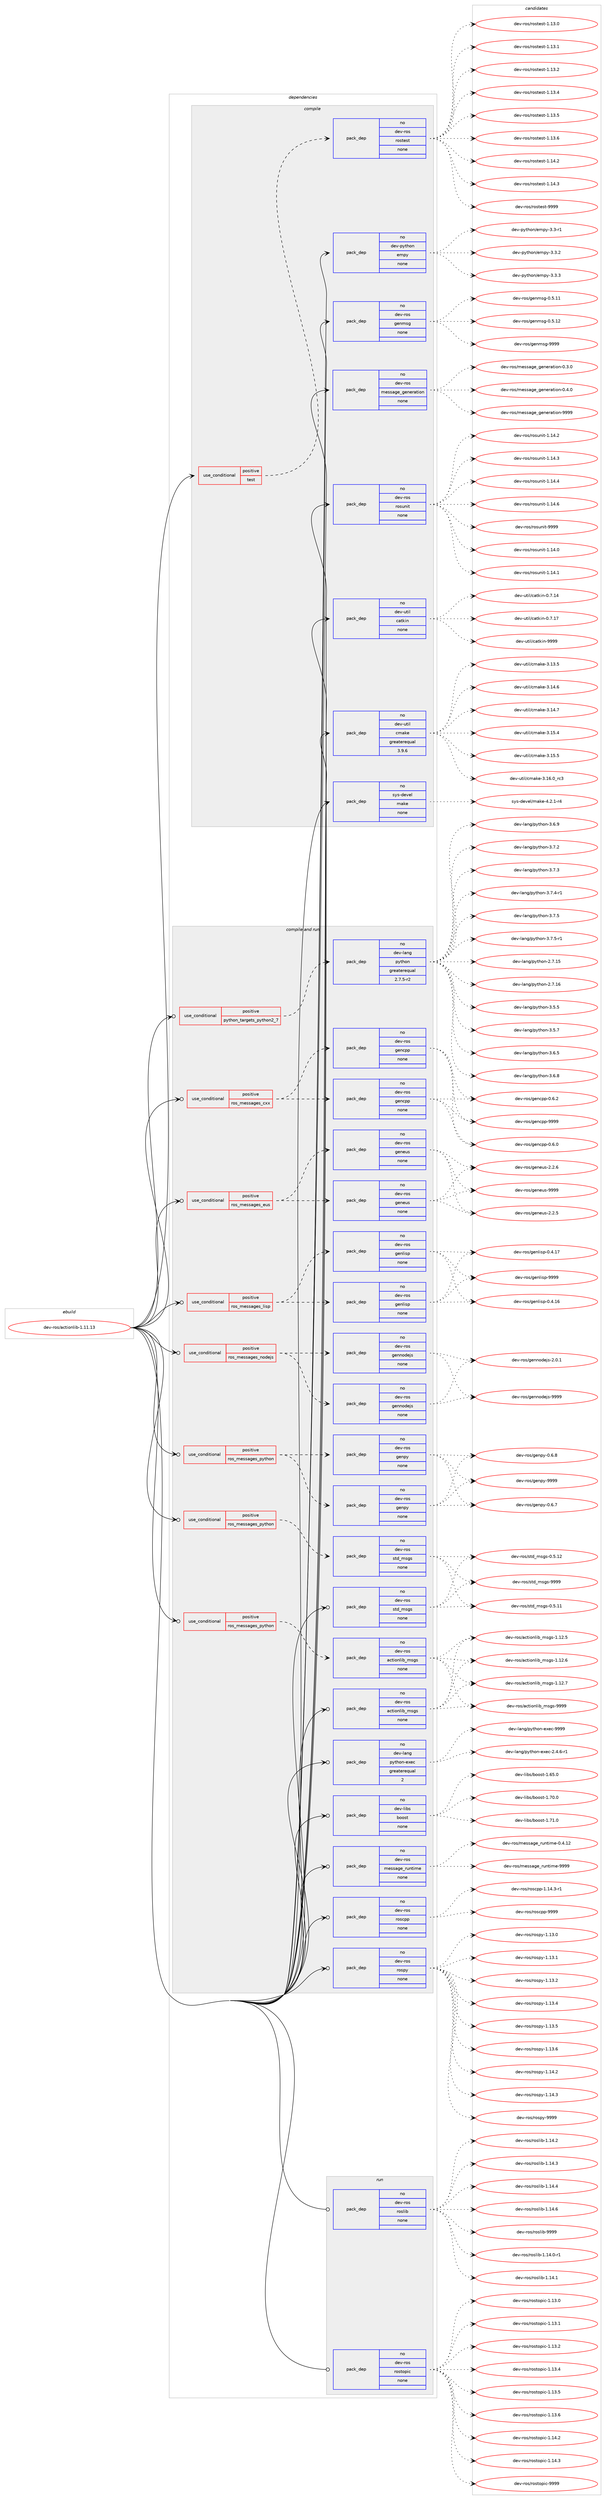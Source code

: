 digraph prolog {

# *************
# Graph options
# *************

newrank=true;
concentrate=true;
compound=true;
graph [rankdir=LR,fontname=Helvetica,fontsize=10,ranksep=1.5];#, ranksep=2.5, nodesep=0.2];
edge  [arrowhead=vee];
node  [fontname=Helvetica,fontsize=10];

# **********
# The ebuild
# **********

subgraph cluster_leftcol {
color=gray;
rank=same;
label=<<i>ebuild</i>>;
id [label="dev-ros/actionlib-1.11.13", color=red, width=4, href="../dev-ros/actionlib-1.11.13.svg"];
}

# ****************
# The dependencies
# ****************

subgraph cluster_midcol {
color=gray;
label=<<i>dependencies</i>>;
subgraph cluster_compile {
fillcolor="#eeeeee";
style=filled;
label=<<i>compile</i>>;
subgraph cond152562 {
dependency647718 [label=<<TABLE BORDER="0" CELLBORDER="1" CELLSPACING="0" CELLPADDING="4"><TR><TD ROWSPAN="3" CELLPADDING="10">use_conditional</TD></TR><TR><TD>positive</TD></TR><TR><TD>test</TD></TR></TABLE>>, shape=none, color=red];
subgraph pack483260 {
dependency647719 [label=<<TABLE BORDER="0" CELLBORDER="1" CELLSPACING="0" CELLPADDING="4" WIDTH="220"><TR><TD ROWSPAN="6" CELLPADDING="30">pack_dep</TD></TR><TR><TD WIDTH="110">no</TD></TR><TR><TD>dev-ros</TD></TR><TR><TD>rostest</TD></TR><TR><TD>none</TD></TR><TR><TD></TD></TR></TABLE>>, shape=none, color=blue];
}
dependency647718:e -> dependency647719:w [weight=20,style="dashed",arrowhead="vee"];
}
id:e -> dependency647718:w [weight=20,style="solid",arrowhead="vee"];
subgraph pack483261 {
dependency647720 [label=<<TABLE BORDER="0" CELLBORDER="1" CELLSPACING="0" CELLPADDING="4" WIDTH="220"><TR><TD ROWSPAN="6" CELLPADDING="30">pack_dep</TD></TR><TR><TD WIDTH="110">no</TD></TR><TR><TD>dev-python</TD></TR><TR><TD>empy</TD></TR><TR><TD>none</TD></TR><TR><TD></TD></TR></TABLE>>, shape=none, color=blue];
}
id:e -> dependency647720:w [weight=20,style="solid",arrowhead="vee"];
subgraph pack483262 {
dependency647721 [label=<<TABLE BORDER="0" CELLBORDER="1" CELLSPACING="0" CELLPADDING="4" WIDTH="220"><TR><TD ROWSPAN="6" CELLPADDING="30">pack_dep</TD></TR><TR><TD WIDTH="110">no</TD></TR><TR><TD>dev-ros</TD></TR><TR><TD>genmsg</TD></TR><TR><TD>none</TD></TR><TR><TD></TD></TR></TABLE>>, shape=none, color=blue];
}
id:e -> dependency647721:w [weight=20,style="solid",arrowhead="vee"];
subgraph pack483263 {
dependency647722 [label=<<TABLE BORDER="0" CELLBORDER="1" CELLSPACING="0" CELLPADDING="4" WIDTH="220"><TR><TD ROWSPAN="6" CELLPADDING="30">pack_dep</TD></TR><TR><TD WIDTH="110">no</TD></TR><TR><TD>dev-ros</TD></TR><TR><TD>message_generation</TD></TR><TR><TD>none</TD></TR><TR><TD></TD></TR></TABLE>>, shape=none, color=blue];
}
id:e -> dependency647722:w [weight=20,style="solid",arrowhead="vee"];
subgraph pack483264 {
dependency647723 [label=<<TABLE BORDER="0" CELLBORDER="1" CELLSPACING="0" CELLPADDING="4" WIDTH="220"><TR><TD ROWSPAN="6" CELLPADDING="30">pack_dep</TD></TR><TR><TD WIDTH="110">no</TD></TR><TR><TD>dev-ros</TD></TR><TR><TD>rosunit</TD></TR><TR><TD>none</TD></TR><TR><TD></TD></TR></TABLE>>, shape=none, color=blue];
}
id:e -> dependency647723:w [weight=20,style="solid",arrowhead="vee"];
subgraph pack483265 {
dependency647724 [label=<<TABLE BORDER="0" CELLBORDER="1" CELLSPACING="0" CELLPADDING="4" WIDTH="220"><TR><TD ROWSPAN="6" CELLPADDING="30">pack_dep</TD></TR><TR><TD WIDTH="110">no</TD></TR><TR><TD>dev-util</TD></TR><TR><TD>catkin</TD></TR><TR><TD>none</TD></TR><TR><TD></TD></TR></TABLE>>, shape=none, color=blue];
}
id:e -> dependency647724:w [weight=20,style="solid",arrowhead="vee"];
subgraph pack483266 {
dependency647725 [label=<<TABLE BORDER="0" CELLBORDER="1" CELLSPACING="0" CELLPADDING="4" WIDTH="220"><TR><TD ROWSPAN="6" CELLPADDING="30">pack_dep</TD></TR><TR><TD WIDTH="110">no</TD></TR><TR><TD>dev-util</TD></TR><TR><TD>cmake</TD></TR><TR><TD>greaterequal</TD></TR><TR><TD>3.9.6</TD></TR></TABLE>>, shape=none, color=blue];
}
id:e -> dependency647725:w [weight=20,style="solid",arrowhead="vee"];
subgraph pack483267 {
dependency647726 [label=<<TABLE BORDER="0" CELLBORDER="1" CELLSPACING="0" CELLPADDING="4" WIDTH="220"><TR><TD ROWSPAN="6" CELLPADDING="30">pack_dep</TD></TR><TR><TD WIDTH="110">no</TD></TR><TR><TD>sys-devel</TD></TR><TR><TD>make</TD></TR><TR><TD>none</TD></TR><TR><TD></TD></TR></TABLE>>, shape=none, color=blue];
}
id:e -> dependency647726:w [weight=20,style="solid",arrowhead="vee"];
}
subgraph cluster_compileandrun {
fillcolor="#eeeeee";
style=filled;
label=<<i>compile and run</i>>;
subgraph cond152563 {
dependency647727 [label=<<TABLE BORDER="0" CELLBORDER="1" CELLSPACING="0" CELLPADDING="4"><TR><TD ROWSPAN="3" CELLPADDING="10">use_conditional</TD></TR><TR><TD>positive</TD></TR><TR><TD>python_targets_python2_7</TD></TR></TABLE>>, shape=none, color=red];
subgraph pack483268 {
dependency647728 [label=<<TABLE BORDER="0" CELLBORDER="1" CELLSPACING="0" CELLPADDING="4" WIDTH="220"><TR><TD ROWSPAN="6" CELLPADDING="30">pack_dep</TD></TR><TR><TD WIDTH="110">no</TD></TR><TR><TD>dev-lang</TD></TR><TR><TD>python</TD></TR><TR><TD>greaterequal</TD></TR><TR><TD>2.7.5-r2</TD></TR></TABLE>>, shape=none, color=blue];
}
dependency647727:e -> dependency647728:w [weight=20,style="dashed",arrowhead="vee"];
}
id:e -> dependency647727:w [weight=20,style="solid",arrowhead="odotvee"];
subgraph cond152564 {
dependency647729 [label=<<TABLE BORDER="0" CELLBORDER="1" CELLSPACING="0" CELLPADDING="4"><TR><TD ROWSPAN="3" CELLPADDING="10">use_conditional</TD></TR><TR><TD>positive</TD></TR><TR><TD>ros_messages_cxx</TD></TR></TABLE>>, shape=none, color=red];
subgraph pack483269 {
dependency647730 [label=<<TABLE BORDER="0" CELLBORDER="1" CELLSPACING="0" CELLPADDING="4" WIDTH="220"><TR><TD ROWSPAN="6" CELLPADDING="30">pack_dep</TD></TR><TR><TD WIDTH="110">no</TD></TR><TR><TD>dev-ros</TD></TR><TR><TD>gencpp</TD></TR><TR><TD>none</TD></TR><TR><TD></TD></TR></TABLE>>, shape=none, color=blue];
}
dependency647729:e -> dependency647730:w [weight=20,style="dashed",arrowhead="vee"];
subgraph pack483270 {
dependency647731 [label=<<TABLE BORDER="0" CELLBORDER="1" CELLSPACING="0" CELLPADDING="4" WIDTH="220"><TR><TD ROWSPAN="6" CELLPADDING="30">pack_dep</TD></TR><TR><TD WIDTH="110">no</TD></TR><TR><TD>dev-ros</TD></TR><TR><TD>gencpp</TD></TR><TR><TD>none</TD></TR><TR><TD></TD></TR></TABLE>>, shape=none, color=blue];
}
dependency647729:e -> dependency647731:w [weight=20,style="dashed",arrowhead="vee"];
}
id:e -> dependency647729:w [weight=20,style="solid",arrowhead="odotvee"];
subgraph cond152565 {
dependency647732 [label=<<TABLE BORDER="0" CELLBORDER="1" CELLSPACING="0" CELLPADDING="4"><TR><TD ROWSPAN="3" CELLPADDING="10">use_conditional</TD></TR><TR><TD>positive</TD></TR><TR><TD>ros_messages_eus</TD></TR></TABLE>>, shape=none, color=red];
subgraph pack483271 {
dependency647733 [label=<<TABLE BORDER="0" CELLBORDER="1" CELLSPACING="0" CELLPADDING="4" WIDTH="220"><TR><TD ROWSPAN="6" CELLPADDING="30">pack_dep</TD></TR><TR><TD WIDTH="110">no</TD></TR><TR><TD>dev-ros</TD></TR><TR><TD>geneus</TD></TR><TR><TD>none</TD></TR><TR><TD></TD></TR></TABLE>>, shape=none, color=blue];
}
dependency647732:e -> dependency647733:w [weight=20,style="dashed",arrowhead="vee"];
subgraph pack483272 {
dependency647734 [label=<<TABLE BORDER="0" CELLBORDER="1" CELLSPACING="0" CELLPADDING="4" WIDTH="220"><TR><TD ROWSPAN="6" CELLPADDING="30">pack_dep</TD></TR><TR><TD WIDTH="110">no</TD></TR><TR><TD>dev-ros</TD></TR><TR><TD>geneus</TD></TR><TR><TD>none</TD></TR><TR><TD></TD></TR></TABLE>>, shape=none, color=blue];
}
dependency647732:e -> dependency647734:w [weight=20,style="dashed",arrowhead="vee"];
}
id:e -> dependency647732:w [weight=20,style="solid",arrowhead="odotvee"];
subgraph cond152566 {
dependency647735 [label=<<TABLE BORDER="0" CELLBORDER="1" CELLSPACING="0" CELLPADDING="4"><TR><TD ROWSPAN="3" CELLPADDING="10">use_conditional</TD></TR><TR><TD>positive</TD></TR><TR><TD>ros_messages_lisp</TD></TR></TABLE>>, shape=none, color=red];
subgraph pack483273 {
dependency647736 [label=<<TABLE BORDER="0" CELLBORDER="1" CELLSPACING="0" CELLPADDING="4" WIDTH="220"><TR><TD ROWSPAN="6" CELLPADDING="30">pack_dep</TD></TR><TR><TD WIDTH="110">no</TD></TR><TR><TD>dev-ros</TD></TR><TR><TD>genlisp</TD></TR><TR><TD>none</TD></TR><TR><TD></TD></TR></TABLE>>, shape=none, color=blue];
}
dependency647735:e -> dependency647736:w [weight=20,style="dashed",arrowhead="vee"];
subgraph pack483274 {
dependency647737 [label=<<TABLE BORDER="0" CELLBORDER="1" CELLSPACING="0" CELLPADDING="4" WIDTH="220"><TR><TD ROWSPAN="6" CELLPADDING="30">pack_dep</TD></TR><TR><TD WIDTH="110">no</TD></TR><TR><TD>dev-ros</TD></TR><TR><TD>genlisp</TD></TR><TR><TD>none</TD></TR><TR><TD></TD></TR></TABLE>>, shape=none, color=blue];
}
dependency647735:e -> dependency647737:w [weight=20,style="dashed",arrowhead="vee"];
}
id:e -> dependency647735:w [weight=20,style="solid",arrowhead="odotvee"];
subgraph cond152567 {
dependency647738 [label=<<TABLE BORDER="0" CELLBORDER="1" CELLSPACING="0" CELLPADDING="4"><TR><TD ROWSPAN="3" CELLPADDING="10">use_conditional</TD></TR><TR><TD>positive</TD></TR><TR><TD>ros_messages_nodejs</TD></TR></TABLE>>, shape=none, color=red];
subgraph pack483275 {
dependency647739 [label=<<TABLE BORDER="0" CELLBORDER="1" CELLSPACING="0" CELLPADDING="4" WIDTH="220"><TR><TD ROWSPAN="6" CELLPADDING="30">pack_dep</TD></TR><TR><TD WIDTH="110">no</TD></TR><TR><TD>dev-ros</TD></TR><TR><TD>gennodejs</TD></TR><TR><TD>none</TD></TR><TR><TD></TD></TR></TABLE>>, shape=none, color=blue];
}
dependency647738:e -> dependency647739:w [weight=20,style="dashed",arrowhead="vee"];
subgraph pack483276 {
dependency647740 [label=<<TABLE BORDER="0" CELLBORDER="1" CELLSPACING="0" CELLPADDING="4" WIDTH="220"><TR><TD ROWSPAN="6" CELLPADDING="30">pack_dep</TD></TR><TR><TD WIDTH="110">no</TD></TR><TR><TD>dev-ros</TD></TR><TR><TD>gennodejs</TD></TR><TR><TD>none</TD></TR><TR><TD></TD></TR></TABLE>>, shape=none, color=blue];
}
dependency647738:e -> dependency647740:w [weight=20,style="dashed",arrowhead="vee"];
}
id:e -> dependency647738:w [weight=20,style="solid",arrowhead="odotvee"];
subgraph cond152568 {
dependency647741 [label=<<TABLE BORDER="0" CELLBORDER="1" CELLSPACING="0" CELLPADDING="4"><TR><TD ROWSPAN="3" CELLPADDING="10">use_conditional</TD></TR><TR><TD>positive</TD></TR><TR><TD>ros_messages_python</TD></TR></TABLE>>, shape=none, color=red];
subgraph pack483277 {
dependency647742 [label=<<TABLE BORDER="0" CELLBORDER="1" CELLSPACING="0" CELLPADDING="4" WIDTH="220"><TR><TD ROWSPAN="6" CELLPADDING="30">pack_dep</TD></TR><TR><TD WIDTH="110">no</TD></TR><TR><TD>dev-ros</TD></TR><TR><TD>actionlib_msgs</TD></TR><TR><TD>none</TD></TR><TR><TD></TD></TR></TABLE>>, shape=none, color=blue];
}
dependency647741:e -> dependency647742:w [weight=20,style="dashed",arrowhead="vee"];
}
id:e -> dependency647741:w [weight=20,style="solid",arrowhead="odotvee"];
subgraph cond152569 {
dependency647743 [label=<<TABLE BORDER="0" CELLBORDER="1" CELLSPACING="0" CELLPADDING="4"><TR><TD ROWSPAN="3" CELLPADDING="10">use_conditional</TD></TR><TR><TD>positive</TD></TR><TR><TD>ros_messages_python</TD></TR></TABLE>>, shape=none, color=red];
subgraph pack483278 {
dependency647744 [label=<<TABLE BORDER="0" CELLBORDER="1" CELLSPACING="0" CELLPADDING="4" WIDTH="220"><TR><TD ROWSPAN="6" CELLPADDING="30">pack_dep</TD></TR><TR><TD WIDTH="110">no</TD></TR><TR><TD>dev-ros</TD></TR><TR><TD>genpy</TD></TR><TR><TD>none</TD></TR><TR><TD></TD></TR></TABLE>>, shape=none, color=blue];
}
dependency647743:e -> dependency647744:w [weight=20,style="dashed",arrowhead="vee"];
subgraph pack483279 {
dependency647745 [label=<<TABLE BORDER="0" CELLBORDER="1" CELLSPACING="0" CELLPADDING="4" WIDTH="220"><TR><TD ROWSPAN="6" CELLPADDING="30">pack_dep</TD></TR><TR><TD WIDTH="110">no</TD></TR><TR><TD>dev-ros</TD></TR><TR><TD>genpy</TD></TR><TR><TD>none</TD></TR><TR><TD></TD></TR></TABLE>>, shape=none, color=blue];
}
dependency647743:e -> dependency647745:w [weight=20,style="dashed",arrowhead="vee"];
}
id:e -> dependency647743:w [weight=20,style="solid",arrowhead="odotvee"];
subgraph cond152570 {
dependency647746 [label=<<TABLE BORDER="0" CELLBORDER="1" CELLSPACING="0" CELLPADDING="4"><TR><TD ROWSPAN="3" CELLPADDING="10">use_conditional</TD></TR><TR><TD>positive</TD></TR><TR><TD>ros_messages_python</TD></TR></TABLE>>, shape=none, color=red];
subgraph pack483280 {
dependency647747 [label=<<TABLE BORDER="0" CELLBORDER="1" CELLSPACING="0" CELLPADDING="4" WIDTH="220"><TR><TD ROWSPAN="6" CELLPADDING="30">pack_dep</TD></TR><TR><TD WIDTH="110">no</TD></TR><TR><TD>dev-ros</TD></TR><TR><TD>std_msgs</TD></TR><TR><TD>none</TD></TR><TR><TD></TD></TR></TABLE>>, shape=none, color=blue];
}
dependency647746:e -> dependency647747:w [weight=20,style="dashed",arrowhead="vee"];
}
id:e -> dependency647746:w [weight=20,style="solid",arrowhead="odotvee"];
subgraph pack483281 {
dependency647748 [label=<<TABLE BORDER="0" CELLBORDER="1" CELLSPACING="0" CELLPADDING="4" WIDTH="220"><TR><TD ROWSPAN="6" CELLPADDING="30">pack_dep</TD></TR><TR><TD WIDTH="110">no</TD></TR><TR><TD>dev-lang</TD></TR><TR><TD>python-exec</TD></TR><TR><TD>greaterequal</TD></TR><TR><TD>2</TD></TR></TABLE>>, shape=none, color=blue];
}
id:e -> dependency647748:w [weight=20,style="solid",arrowhead="odotvee"];
subgraph pack483282 {
dependency647749 [label=<<TABLE BORDER="0" CELLBORDER="1" CELLSPACING="0" CELLPADDING="4" WIDTH="220"><TR><TD ROWSPAN="6" CELLPADDING="30">pack_dep</TD></TR><TR><TD WIDTH="110">no</TD></TR><TR><TD>dev-libs</TD></TR><TR><TD>boost</TD></TR><TR><TD>none</TD></TR><TR><TD></TD></TR></TABLE>>, shape=none, color=blue];
}
id:e -> dependency647749:w [weight=20,style="solid",arrowhead="odotvee"];
subgraph pack483283 {
dependency647750 [label=<<TABLE BORDER="0" CELLBORDER="1" CELLSPACING="0" CELLPADDING="4" WIDTH="220"><TR><TD ROWSPAN="6" CELLPADDING="30">pack_dep</TD></TR><TR><TD WIDTH="110">no</TD></TR><TR><TD>dev-ros</TD></TR><TR><TD>actionlib_msgs</TD></TR><TR><TD>none</TD></TR><TR><TD></TD></TR></TABLE>>, shape=none, color=blue];
}
id:e -> dependency647750:w [weight=20,style="solid",arrowhead="odotvee"];
subgraph pack483284 {
dependency647751 [label=<<TABLE BORDER="0" CELLBORDER="1" CELLSPACING="0" CELLPADDING="4" WIDTH="220"><TR><TD ROWSPAN="6" CELLPADDING="30">pack_dep</TD></TR><TR><TD WIDTH="110">no</TD></TR><TR><TD>dev-ros</TD></TR><TR><TD>message_runtime</TD></TR><TR><TD>none</TD></TR><TR><TD></TD></TR></TABLE>>, shape=none, color=blue];
}
id:e -> dependency647751:w [weight=20,style="solid",arrowhead="odotvee"];
subgraph pack483285 {
dependency647752 [label=<<TABLE BORDER="0" CELLBORDER="1" CELLSPACING="0" CELLPADDING="4" WIDTH="220"><TR><TD ROWSPAN="6" CELLPADDING="30">pack_dep</TD></TR><TR><TD WIDTH="110">no</TD></TR><TR><TD>dev-ros</TD></TR><TR><TD>roscpp</TD></TR><TR><TD>none</TD></TR><TR><TD></TD></TR></TABLE>>, shape=none, color=blue];
}
id:e -> dependency647752:w [weight=20,style="solid",arrowhead="odotvee"];
subgraph pack483286 {
dependency647753 [label=<<TABLE BORDER="0" CELLBORDER="1" CELLSPACING="0" CELLPADDING="4" WIDTH="220"><TR><TD ROWSPAN="6" CELLPADDING="30">pack_dep</TD></TR><TR><TD WIDTH="110">no</TD></TR><TR><TD>dev-ros</TD></TR><TR><TD>rospy</TD></TR><TR><TD>none</TD></TR><TR><TD></TD></TR></TABLE>>, shape=none, color=blue];
}
id:e -> dependency647753:w [weight=20,style="solid",arrowhead="odotvee"];
subgraph pack483287 {
dependency647754 [label=<<TABLE BORDER="0" CELLBORDER="1" CELLSPACING="0" CELLPADDING="4" WIDTH="220"><TR><TD ROWSPAN="6" CELLPADDING="30">pack_dep</TD></TR><TR><TD WIDTH="110">no</TD></TR><TR><TD>dev-ros</TD></TR><TR><TD>std_msgs</TD></TR><TR><TD>none</TD></TR><TR><TD></TD></TR></TABLE>>, shape=none, color=blue];
}
id:e -> dependency647754:w [weight=20,style="solid",arrowhead="odotvee"];
}
subgraph cluster_run {
fillcolor="#eeeeee";
style=filled;
label=<<i>run</i>>;
subgraph pack483288 {
dependency647755 [label=<<TABLE BORDER="0" CELLBORDER="1" CELLSPACING="0" CELLPADDING="4" WIDTH="220"><TR><TD ROWSPAN="6" CELLPADDING="30">pack_dep</TD></TR><TR><TD WIDTH="110">no</TD></TR><TR><TD>dev-ros</TD></TR><TR><TD>roslib</TD></TR><TR><TD>none</TD></TR><TR><TD></TD></TR></TABLE>>, shape=none, color=blue];
}
id:e -> dependency647755:w [weight=20,style="solid",arrowhead="odot"];
subgraph pack483289 {
dependency647756 [label=<<TABLE BORDER="0" CELLBORDER="1" CELLSPACING="0" CELLPADDING="4" WIDTH="220"><TR><TD ROWSPAN="6" CELLPADDING="30">pack_dep</TD></TR><TR><TD WIDTH="110">no</TD></TR><TR><TD>dev-ros</TD></TR><TR><TD>rostopic</TD></TR><TR><TD>none</TD></TR><TR><TD></TD></TR></TABLE>>, shape=none, color=blue];
}
id:e -> dependency647756:w [weight=20,style="solid",arrowhead="odot"];
}
}

# **************
# The candidates
# **************

subgraph cluster_choices {
rank=same;
color=gray;
label=<<i>candidates</i>>;

subgraph choice483260 {
color=black;
nodesep=1;
choice100101118451141111154711411111511610111511645494649514648 [label="dev-ros/rostest-1.13.0", color=red, width=4,href="../dev-ros/rostest-1.13.0.svg"];
choice100101118451141111154711411111511610111511645494649514649 [label="dev-ros/rostest-1.13.1", color=red, width=4,href="../dev-ros/rostest-1.13.1.svg"];
choice100101118451141111154711411111511610111511645494649514650 [label="dev-ros/rostest-1.13.2", color=red, width=4,href="../dev-ros/rostest-1.13.2.svg"];
choice100101118451141111154711411111511610111511645494649514652 [label="dev-ros/rostest-1.13.4", color=red, width=4,href="../dev-ros/rostest-1.13.4.svg"];
choice100101118451141111154711411111511610111511645494649514653 [label="dev-ros/rostest-1.13.5", color=red, width=4,href="../dev-ros/rostest-1.13.5.svg"];
choice100101118451141111154711411111511610111511645494649514654 [label="dev-ros/rostest-1.13.6", color=red, width=4,href="../dev-ros/rostest-1.13.6.svg"];
choice100101118451141111154711411111511610111511645494649524650 [label="dev-ros/rostest-1.14.2", color=red, width=4,href="../dev-ros/rostest-1.14.2.svg"];
choice100101118451141111154711411111511610111511645494649524651 [label="dev-ros/rostest-1.14.3", color=red, width=4,href="../dev-ros/rostest-1.14.3.svg"];
choice10010111845114111115471141111151161011151164557575757 [label="dev-ros/rostest-9999", color=red, width=4,href="../dev-ros/rostest-9999.svg"];
dependency647719:e -> choice100101118451141111154711411111511610111511645494649514648:w [style=dotted,weight="100"];
dependency647719:e -> choice100101118451141111154711411111511610111511645494649514649:w [style=dotted,weight="100"];
dependency647719:e -> choice100101118451141111154711411111511610111511645494649514650:w [style=dotted,weight="100"];
dependency647719:e -> choice100101118451141111154711411111511610111511645494649514652:w [style=dotted,weight="100"];
dependency647719:e -> choice100101118451141111154711411111511610111511645494649514653:w [style=dotted,weight="100"];
dependency647719:e -> choice100101118451141111154711411111511610111511645494649514654:w [style=dotted,weight="100"];
dependency647719:e -> choice100101118451141111154711411111511610111511645494649524650:w [style=dotted,weight="100"];
dependency647719:e -> choice100101118451141111154711411111511610111511645494649524651:w [style=dotted,weight="100"];
dependency647719:e -> choice10010111845114111115471141111151161011151164557575757:w [style=dotted,weight="100"];
}
subgraph choice483261 {
color=black;
nodesep=1;
choice1001011184511212111610411111047101109112121455146514511449 [label="dev-python/empy-3.3-r1", color=red, width=4,href="../dev-python/empy-3.3-r1.svg"];
choice1001011184511212111610411111047101109112121455146514650 [label="dev-python/empy-3.3.2", color=red, width=4,href="../dev-python/empy-3.3.2.svg"];
choice1001011184511212111610411111047101109112121455146514651 [label="dev-python/empy-3.3.3", color=red, width=4,href="../dev-python/empy-3.3.3.svg"];
dependency647720:e -> choice1001011184511212111610411111047101109112121455146514511449:w [style=dotted,weight="100"];
dependency647720:e -> choice1001011184511212111610411111047101109112121455146514650:w [style=dotted,weight="100"];
dependency647720:e -> choice1001011184511212111610411111047101109112121455146514651:w [style=dotted,weight="100"];
}
subgraph choice483262 {
color=black;
nodesep=1;
choice100101118451141111154710310111010911510345484653464949 [label="dev-ros/genmsg-0.5.11", color=red, width=4,href="../dev-ros/genmsg-0.5.11.svg"];
choice100101118451141111154710310111010911510345484653464950 [label="dev-ros/genmsg-0.5.12", color=red, width=4,href="../dev-ros/genmsg-0.5.12.svg"];
choice10010111845114111115471031011101091151034557575757 [label="dev-ros/genmsg-9999", color=red, width=4,href="../dev-ros/genmsg-9999.svg"];
dependency647721:e -> choice100101118451141111154710310111010911510345484653464949:w [style=dotted,weight="100"];
dependency647721:e -> choice100101118451141111154710310111010911510345484653464950:w [style=dotted,weight="100"];
dependency647721:e -> choice10010111845114111115471031011101091151034557575757:w [style=dotted,weight="100"];
}
subgraph choice483263 {
color=black;
nodesep=1;
choice1001011184511411111547109101115115971031019510310111010111497116105111110454846514648 [label="dev-ros/message_generation-0.3.0", color=red, width=4,href="../dev-ros/message_generation-0.3.0.svg"];
choice1001011184511411111547109101115115971031019510310111010111497116105111110454846524648 [label="dev-ros/message_generation-0.4.0", color=red, width=4,href="../dev-ros/message_generation-0.4.0.svg"];
choice10010111845114111115471091011151159710310195103101110101114971161051111104557575757 [label="dev-ros/message_generation-9999", color=red, width=4,href="../dev-ros/message_generation-9999.svg"];
dependency647722:e -> choice1001011184511411111547109101115115971031019510310111010111497116105111110454846514648:w [style=dotted,weight="100"];
dependency647722:e -> choice1001011184511411111547109101115115971031019510310111010111497116105111110454846524648:w [style=dotted,weight="100"];
dependency647722:e -> choice10010111845114111115471091011151159710310195103101110101114971161051111104557575757:w [style=dotted,weight="100"];
}
subgraph choice483264 {
color=black;
nodesep=1;
choice100101118451141111154711411111511711010511645494649524648 [label="dev-ros/rosunit-1.14.0", color=red, width=4,href="../dev-ros/rosunit-1.14.0.svg"];
choice100101118451141111154711411111511711010511645494649524649 [label="dev-ros/rosunit-1.14.1", color=red, width=4,href="../dev-ros/rosunit-1.14.1.svg"];
choice100101118451141111154711411111511711010511645494649524650 [label="dev-ros/rosunit-1.14.2", color=red, width=4,href="../dev-ros/rosunit-1.14.2.svg"];
choice100101118451141111154711411111511711010511645494649524651 [label="dev-ros/rosunit-1.14.3", color=red, width=4,href="../dev-ros/rosunit-1.14.3.svg"];
choice100101118451141111154711411111511711010511645494649524652 [label="dev-ros/rosunit-1.14.4", color=red, width=4,href="../dev-ros/rosunit-1.14.4.svg"];
choice100101118451141111154711411111511711010511645494649524654 [label="dev-ros/rosunit-1.14.6", color=red, width=4,href="../dev-ros/rosunit-1.14.6.svg"];
choice10010111845114111115471141111151171101051164557575757 [label="dev-ros/rosunit-9999", color=red, width=4,href="../dev-ros/rosunit-9999.svg"];
dependency647723:e -> choice100101118451141111154711411111511711010511645494649524648:w [style=dotted,weight="100"];
dependency647723:e -> choice100101118451141111154711411111511711010511645494649524649:w [style=dotted,weight="100"];
dependency647723:e -> choice100101118451141111154711411111511711010511645494649524650:w [style=dotted,weight="100"];
dependency647723:e -> choice100101118451141111154711411111511711010511645494649524651:w [style=dotted,weight="100"];
dependency647723:e -> choice100101118451141111154711411111511711010511645494649524652:w [style=dotted,weight="100"];
dependency647723:e -> choice100101118451141111154711411111511711010511645494649524654:w [style=dotted,weight="100"];
dependency647723:e -> choice10010111845114111115471141111151171101051164557575757:w [style=dotted,weight="100"];
}
subgraph choice483265 {
color=black;
nodesep=1;
choice1001011184511711610510847999711610710511045484655464952 [label="dev-util/catkin-0.7.14", color=red, width=4,href="../dev-util/catkin-0.7.14.svg"];
choice1001011184511711610510847999711610710511045484655464955 [label="dev-util/catkin-0.7.17", color=red, width=4,href="../dev-util/catkin-0.7.17.svg"];
choice100101118451171161051084799971161071051104557575757 [label="dev-util/catkin-9999", color=red, width=4,href="../dev-util/catkin-9999.svg"];
dependency647724:e -> choice1001011184511711610510847999711610710511045484655464952:w [style=dotted,weight="100"];
dependency647724:e -> choice1001011184511711610510847999711610710511045484655464955:w [style=dotted,weight="100"];
dependency647724:e -> choice100101118451171161051084799971161071051104557575757:w [style=dotted,weight="100"];
}
subgraph choice483266 {
color=black;
nodesep=1;
choice1001011184511711610510847991099710710145514649514653 [label="dev-util/cmake-3.13.5", color=red, width=4,href="../dev-util/cmake-3.13.5.svg"];
choice1001011184511711610510847991099710710145514649524654 [label="dev-util/cmake-3.14.6", color=red, width=4,href="../dev-util/cmake-3.14.6.svg"];
choice1001011184511711610510847991099710710145514649524655 [label="dev-util/cmake-3.14.7", color=red, width=4,href="../dev-util/cmake-3.14.7.svg"];
choice1001011184511711610510847991099710710145514649534652 [label="dev-util/cmake-3.15.4", color=red, width=4,href="../dev-util/cmake-3.15.4.svg"];
choice1001011184511711610510847991099710710145514649534653 [label="dev-util/cmake-3.15.5", color=red, width=4,href="../dev-util/cmake-3.15.5.svg"];
choice1001011184511711610510847991099710710145514649544648951149951 [label="dev-util/cmake-3.16.0_rc3", color=red, width=4,href="../dev-util/cmake-3.16.0_rc3.svg"];
dependency647725:e -> choice1001011184511711610510847991099710710145514649514653:w [style=dotted,weight="100"];
dependency647725:e -> choice1001011184511711610510847991099710710145514649524654:w [style=dotted,weight="100"];
dependency647725:e -> choice1001011184511711610510847991099710710145514649524655:w [style=dotted,weight="100"];
dependency647725:e -> choice1001011184511711610510847991099710710145514649534652:w [style=dotted,weight="100"];
dependency647725:e -> choice1001011184511711610510847991099710710145514649534653:w [style=dotted,weight="100"];
dependency647725:e -> choice1001011184511711610510847991099710710145514649544648951149951:w [style=dotted,weight="100"];
}
subgraph choice483267 {
color=black;
nodesep=1;
choice1151211154510010111810110847109971071014552465046494511452 [label="sys-devel/make-4.2.1-r4", color=red, width=4,href="../sys-devel/make-4.2.1-r4.svg"];
dependency647726:e -> choice1151211154510010111810110847109971071014552465046494511452:w [style=dotted,weight="100"];
}
subgraph choice483268 {
color=black;
nodesep=1;
choice10010111845108971101034711212111610411111045504655464953 [label="dev-lang/python-2.7.15", color=red, width=4,href="../dev-lang/python-2.7.15.svg"];
choice10010111845108971101034711212111610411111045504655464954 [label="dev-lang/python-2.7.16", color=red, width=4,href="../dev-lang/python-2.7.16.svg"];
choice100101118451089711010347112121116104111110455146534653 [label="dev-lang/python-3.5.5", color=red, width=4,href="../dev-lang/python-3.5.5.svg"];
choice100101118451089711010347112121116104111110455146534655 [label="dev-lang/python-3.5.7", color=red, width=4,href="../dev-lang/python-3.5.7.svg"];
choice100101118451089711010347112121116104111110455146544653 [label="dev-lang/python-3.6.5", color=red, width=4,href="../dev-lang/python-3.6.5.svg"];
choice100101118451089711010347112121116104111110455146544656 [label="dev-lang/python-3.6.8", color=red, width=4,href="../dev-lang/python-3.6.8.svg"];
choice100101118451089711010347112121116104111110455146544657 [label="dev-lang/python-3.6.9", color=red, width=4,href="../dev-lang/python-3.6.9.svg"];
choice100101118451089711010347112121116104111110455146554650 [label="dev-lang/python-3.7.2", color=red, width=4,href="../dev-lang/python-3.7.2.svg"];
choice100101118451089711010347112121116104111110455146554651 [label="dev-lang/python-3.7.3", color=red, width=4,href="../dev-lang/python-3.7.3.svg"];
choice1001011184510897110103471121211161041111104551465546524511449 [label="dev-lang/python-3.7.4-r1", color=red, width=4,href="../dev-lang/python-3.7.4-r1.svg"];
choice100101118451089711010347112121116104111110455146554653 [label="dev-lang/python-3.7.5", color=red, width=4,href="../dev-lang/python-3.7.5.svg"];
choice1001011184510897110103471121211161041111104551465546534511449 [label="dev-lang/python-3.7.5-r1", color=red, width=4,href="../dev-lang/python-3.7.5-r1.svg"];
dependency647728:e -> choice10010111845108971101034711212111610411111045504655464953:w [style=dotted,weight="100"];
dependency647728:e -> choice10010111845108971101034711212111610411111045504655464954:w [style=dotted,weight="100"];
dependency647728:e -> choice100101118451089711010347112121116104111110455146534653:w [style=dotted,weight="100"];
dependency647728:e -> choice100101118451089711010347112121116104111110455146534655:w [style=dotted,weight="100"];
dependency647728:e -> choice100101118451089711010347112121116104111110455146544653:w [style=dotted,weight="100"];
dependency647728:e -> choice100101118451089711010347112121116104111110455146544656:w [style=dotted,weight="100"];
dependency647728:e -> choice100101118451089711010347112121116104111110455146544657:w [style=dotted,weight="100"];
dependency647728:e -> choice100101118451089711010347112121116104111110455146554650:w [style=dotted,weight="100"];
dependency647728:e -> choice100101118451089711010347112121116104111110455146554651:w [style=dotted,weight="100"];
dependency647728:e -> choice1001011184510897110103471121211161041111104551465546524511449:w [style=dotted,weight="100"];
dependency647728:e -> choice100101118451089711010347112121116104111110455146554653:w [style=dotted,weight="100"];
dependency647728:e -> choice1001011184510897110103471121211161041111104551465546534511449:w [style=dotted,weight="100"];
}
subgraph choice483269 {
color=black;
nodesep=1;
choice100101118451141111154710310111099112112454846544648 [label="dev-ros/gencpp-0.6.0", color=red, width=4,href="../dev-ros/gencpp-0.6.0.svg"];
choice100101118451141111154710310111099112112454846544650 [label="dev-ros/gencpp-0.6.2", color=red, width=4,href="../dev-ros/gencpp-0.6.2.svg"];
choice1001011184511411111547103101110991121124557575757 [label="dev-ros/gencpp-9999", color=red, width=4,href="../dev-ros/gencpp-9999.svg"];
dependency647730:e -> choice100101118451141111154710310111099112112454846544648:w [style=dotted,weight="100"];
dependency647730:e -> choice100101118451141111154710310111099112112454846544650:w [style=dotted,weight="100"];
dependency647730:e -> choice1001011184511411111547103101110991121124557575757:w [style=dotted,weight="100"];
}
subgraph choice483270 {
color=black;
nodesep=1;
choice100101118451141111154710310111099112112454846544648 [label="dev-ros/gencpp-0.6.0", color=red, width=4,href="../dev-ros/gencpp-0.6.0.svg"];
choice100101118451141111154710310111099112112454846544650 [label="dev-ros/gencpp-0.6.2", color=red, width=4,href="../dev-ros/gencpp-0.6.2.svg"];
choice1001011184511411111547103101110991121124557575757 [label="dev-ros/gencpp-9999", color=red, width=4,href="../dev-ros/gencpp-9999.svg"];
dependency647731:e -> choice100101118451141111154710310111099112112454846544648:w [style=dotted,weight="100"];
dependency647731:e -> choice100101118451141111154710310111099112112454846544650:w [style=dotted,weight="100"];
dependency647731:e -> choice1001011184511411111547103101110991121124557575757:w [style=dotted,weight="100"];
}
subgraph choice483271 {
color=black;
nodesep=1;
choice1001011184511411111547103101110101117115455046504653 [label="dev-ros/geneus-2.2.5", color=red, width=4,href="../dev-ros/geneus-2.2.5.svg"];
choice1001011184511411111547103101110101117115455046504654 [label="dev-ros/geneus-2.2.6", color=red, width=4,href="../dev-ros/geneus-2.2.6.svg"];
choice10010111845114111115471031011101011171154557575757 [label="dev-ros/geneus-9999", color=red, width=4,href="../dev-ros/geneus-9999.svg"];
dependency647733:e -> choice1001011184511411111547103101110101117115455046504653:w [style=dotted,weight="100"];
dependency647733:e -> choice1001011184511411111547103101110101117115455046504654:w [style=dotted,weight="100"];
dependency647733:e -> choice10010111845114111115471031011101011171154557575757:w [style=dotted,weight="100"];
}
subgraph choice483272 {
color=black;
nodesep=1;
choice1001011184511411111547103101110101117115455046504653 [label="dev-ros/geneus-2.2.5", color=red, width=4,href="../dev-ros/geneus-2.2.5.svg"];
choice1001011184511411111547103101110101117115455046504654 [label="dev-ros/geneus-2.2.6", color=red, width=4,href="../dev-ros/geneus-2.2.6.svg"];
choice10010111845114111115471031011101011171154557575757 [label="dev-ros/geneus-9999", color=red, width=4,href="../dev-ros/geneus-9999.svg"];
dependency647734:e -> choice1001011184511411111547103101110101117115455046504653:w [style=dotted,weight="100"];
dependency647734:e -> choice1001011184511411111547103101110101117115455046504654:w [style=dotted,weight="100"];
dependency647734:e -> choice10010111845114111115471031011101011171154557575757:w [style=dotted,weight="100"];
}
subgraph choice483273 {
color=black;
nodesep=1;
choice100101118451141111154710310111010810511511245484652464954 [label="dev-ros/genlisp-0.4.16", color=red, width=4,href="../dev-ros/genlisp-0.4.16.svg"];
choice100101118451141111154710310111010810511511245484652464955 [label="dev-ros/genlisp-0.4.17", color=red, width=4,href="../dev-ros/genlisp-0.4.17.svg"];
choice10010111845114111115471031011101081051151124557575757 [label="dev-ros/genlisp-9999", color=red, width=4,href="../dev-ros/genlisp-9999.svg"];
dependency647736:e -> choice100101118451141111154710310111010810511511245484652464954:w [style=dotted,weight="100"];
dependency647736:e -> choice100101118451141111154710310111010810511511245484652464955:w [style=dotted,weight="100"];
dependency647736:e -> choice10010111845114111115471031011101081051151124557575757:w [style=dotted,weight="100"];
}
subgraph choice483274 {
color=black;
nodesep=1;
choice100101118451141111154710310111010810511511245484652464954 [label="dev-ros/genlisp-0.4.16", color=red, width=4,href="../dev-ros/genlisp-0.4.16.svg"];
choice100101118451141111154710310111010810511511245484652464955 [label="dev-ros/genlisp-0.4.17", color=red, width=4,href="../dev-ros/genlisp-0.4.17.svg"];
choice10010111845114111115471031011101081051151124557575757 [label="dev-ros/genlisp-9999", color=red, width=4,href="../dev-ros/genlisp-9999.svg"];
dependency647737:e -> choice100101118451141111154710310111010810511511245484652464954:w [style=dotted,weight="100"];
dependency647737:e -> choice100101118451141111154710310111010810511511245484652464955:w [style=dotted,weight="100"];
dependency647737:e -> choice10010111845114111115471031011101081051151124557575757:w [style=dotted,weight="100"];
}
subgraph choice483275 {
color=black;
nodesep=1;
choice1001011184511411111547103101110110111100101106115455046484649 [label="dev-ros/gennodejs-2.0.1", color=red, width=4,href="../dev-ros/gennodejs-2.0.1.svg"];
choice10010111845114111115471031011101101111001011061154557575757 [label="dev-ros/gennodejs-9999", color=red, width=4,href="../dev-ros/gennodejs-9999.svg"];
dependency647739:e -> choice1001011184511411111547103101110110111100101106115455046484649:w [style=dotted,weight="100"];
dependency647739:e -> choice10010111845114111115471031011101101111001011061154557575757:w [style=dotted,weight="100"];
}
subgraph choice483276 {
color=black;
nodesep=1;
choice1001011184511411111547103101110110111100101106115455046484649 [label="dev-ros/gennodejs-2.0.1", color=red, width=4,href="../dev-ros/gennodejs-2.0.1.svg"];
choice10010111845114111115471031011101101111001011061154557575757 [label="dev-ros/gennodejs-9999", color=red, width=4,href="../dev-ros/gennodejs-9999.svg"];
dependency647740:e -> choice1001011184511411111547103101110110111100101106115455046484649:w [style=dotted,weight="100"];
dependency647740:e -> choice10010111845114111115471031011101101111001011061154557575757:w [style=dotted,weight="100"];
}
subgraph choice483277 {
color=black;
nodesep=1;
choice10010111845114111115479799116105111110108105989510911510311545494649504653 [label="dev-ros/actionlib_msgs-1.12.5", color=red, width=4,href="../dev-ros/actionlib_msgs-1.12.5.svg"];
choice10010111845114111115479799116105111110108105989510911510311545494649504654 [label="dev-ros/actionlib_msgs-1.12.6", color=red, width=4,href="../dev-ros/actionlib_msgs-1.12.6.svg"];
choice10010111845114111115479799116105111110108105989510911510311545494649504655 [label="dev-ros/actionlib_msgs-1.12.7", color=red, width=4,href="../dev-ros/actionlib_msgs-1.12.7.svg"];
choice1001011184511411111547979911610511111010810598951091151031154557575757 [label="dev-ros/actionlib_msgs-9999", color=red, width=4,href="../dev-ros/actionlib_msgs-9999.svg"];
dependency647742:e -> choice10010111845114111115479799116105111110108105989510911510311545494649504653:w [style=dotted,weight="100"];
dependency647742:e -> choice10010111845114111115479799116105111110108105989510911510311545494649504654:w [style=dotted,weight="100"];
dependency647742:e -> choice10010111845114111115479799116105111110108105989510911510311545494649504655:w [style=dotted,weight="100"];
dependency647742:e -> choice1001011184511411111547979911610511111010810598951091151031154557575757:w [style=dotted,weight="100"];
}
subgraph choice483278 {
color=black;
nodesep=1;
choice1001011184511411111547103101110112121454846544655 [label="dev-ros/genpy-0.6.7", color=red, width=4,href="../dev-ros/genpy-0.6.7.svg"];
choice1001011184511411111547103101110112121454846544656 [label="dev-ros/genpy-0.6.8", color=red, width=4,href="../dev-ros/genpy-0.6.8.svg"];
choice10010111845114111115471031011101121214557575757 [label="dev-ros/genpy-9999", color=red, width=4,href="../dev-ros/genpy-9999.svg"];
dependency647744:e -> choice1001011184511411111547103101110112121454846544655:w [style=dotted,weight="100"];
dependency647744:e -> choice1001011184511411111547103101110112121454846544656:w [style=dotted,weight="100"];
dependency647744:e -> choice10010111845114111115471031011101121214557575757:w [style=dotted,weight="100"];
}
subgraph choice483279 {
color=black;
nodesep=1;
choice1001011184511411111547103101110112121454846544655 [label="dev-ros/genpy-0.6.7", color=red, width=4,href="../dev-ros/genpy-0.6.7.svg"];
choice1001011184511411111547103101110112121454846544656 [label="dev-ros/genpy-0.6.8", color=red, width=4,href="../dev-ros/genpy-0.6.8.svg"];
choice10010111845114111115471031011101121214557575757 [label="dev-ros/genpy-9999", color=red, width=4,href="../dev-ros/genpy-9999.svg"];
dependency647745:e -> choice1001011184511411111547103101110112121454846544655:w [style=dotted,weight="100"];
dependency647745:e -> choice1001011184511411111547103101110112121454846544656:w [style=dotted,weight="100"];
dependency647745:e -> choice10010111845114111115471031011101121214557575757:w [style=dotted,weight="100"];
}
subgraph choice483280 {
color=black;
nodesep=1;
choice10010111845114111115471151161009510911510311545484653464949 [label="dev-ros/std_msgs-0.5.11", color=red, width=4,href="../dev-ros/std_msgs-0.5.11.svg"];
choice10010111845114111115471151161009510911510311545484653464950 [label="dev-ros/std_msgs-0.5.12", color=red, width=4,href="../dev-ros/std_msgs-0.5.12.svg"];
choice1001011184511411111547115116100951091151031154557575757 [label="dev-ros/std_msgs-9999", color=red, width=4,href="../dev-ros/std_msgs-9999.svg"];
dependency647747:e -> choice10010111845114111115471151161009510911510311545484653464949:w [style=dotted,weight="100"];
dependency647747:e -> choice10010111845114111115471151161009510911510311545484653464950:w [style=dotted,weight="100"];
dependency647747:e -> choice1001011184511411111547115116100951091151031154557575757:w [style=dotted,weight="100"];
}
subgraph choice483281 {
color=black;
nodesep=1;
choice10010111845108971101034711212111610411111045101120101994550465246544511449 [label="dev-lang/python-exec-2.4.6-r1", color=red, width=4,href="../dev-lang/python-exec-2.4.6-r1.svg"];
choice10010111845108971101034711212111610411111045101120101994557575757 [label="dev-lang/python-exec-9999", color=red, width=4,href="../dev-lang/python-exec-9999.svg"];
dependency647748:e -> choice10010111845108971101034711212111610411111045101120101994550465246544511449:w [style=dotted,weight="100"];
dependency647748:e -> choice10010111845108971101034711212111610411111045101120101994557575757:w [style=dotted,weight="100"];
}
subgraph choice483282 {
color=black;
nodesep=1;
choice1001011184510810598115479811111111511645494654534648 [label="dev-libs/boost-1.65.0", color=red, width=4,href="../dev-libs/boost-1.65.0.svg"];
choice1001011184510810598115479811111111511645494655484648 [label="dev-libs/boost-1.70.0", color=red, width=4,href="../dev-libs/boost-1.70.0.svg"];
choice1001011184510810598115479811111111511645494655494648 [label="dev-libs/boost-1.71.0", color=red, width=4,href="../dev-libs/boost-1.71.0.svg"];
dependency647749:e -> choice1001011184510810598115479811111111511645494654534648:w [style=dotted,weight="100"];
dependency647749:e -> choice1001011184510810598115479811111111511645494655484648:w [style=dotted,weight="100"];
dependency647749:e -> choice1001011184510810598115479811111111511645494655494648:w [style=dotted,weight="100"];
}
subgraph choice483283 {
color=black;
nodesep=1;
choice10010111845114111115479799116105111110108105989510911510311545494649504653 [label="dev-ros/actionlib_msgs-1.12.5", color=red, width=4,href="../dev-ros/actionlib_msgs-1.12.5.svg"];
choice10010111845114111115479799116105111110108105989510911510311545494649504654 [label="dev-ros/actionlib_msgs-1.12.6", color=red, width=4,href="../dev-ros/actionlib_msgs-1.12.6.svg"];
choice10010111845114111115479799116105111110108105989510911510311545494649504655 [label="dev-ros/actionlib_msgs-1.12.7", color=red, width=4,href="../dev-ros/actionlib_msgs-1.12.7.svg"];
choice1001011184511411111547979911610511111010810598951091151031154557575757 [label="dev-ros/actionlib_msgs-9999", color=red, width=4,href="../dev-ros/actionlib_msgs-9999.svg"];
dependency647750:e -> choice10010111845114111115479799116105111110108105989510911510311545494649504653:w [style=dotted,weight="100"];
dependency647750:e -> choice10010111845114111115479799116105111110108105989510911510311545494649504654:w [style=dotted,weight="100"];
dependency647750:e -> choice10010111845114111115479799116105111110108105989510911510311545494649504655:w [style=dotted,weight="100"];
dependency647750:e -> choice1001011184511411111547979911610511111010810598951091151031154557575757:w [style=dotted,weight="100"];
}
subgraph choice483284 {
color=black;
nodesep=1;
choice1001011184511411111547109101115115971031019511411711011610510910145484652464950 [label="dev-ros/message_runtime-0.4.12", color=red, width=4,href="../dev-ros/message_runtime-0.4.12.svg"];
choice100101118451141111154710910111511597103101951141171101161051091014557575757 [label="dev-ros/message_runtime-9999", color=red, width=4,href="../dev-ros/message_runtime-9999.svg"];
dependency647751:e -> choice1001011184511411111547109101115115971031019511411711011610510910145484652464950:w [style=dotted,weight="100"];
dependency647751:e -> choice100101118451141111154710910111511597103101951141171101161051091014557575757:w [style=dotted,weight="100"];
}
subgraph choice483285 {
color=black;
nodesep=1;
choice100101118451141111154711411111599112112454946495246514511449 [label="dev-ros/roscpp-1.14.3-r1", color=red, width=4,href="../dev-ros/roscpp-1.14.3-r1.svg"];
choice1001011184511411111547114111115991121124557575757 [label="dev-ros/roscpp-9999", color=red, width=4,href="../dev-ros/roscpp-9999.svg"];
dependency647752:e -> choice100101118451141111154711411111599112112454946495246514511449:w [style=dotted,weight="100"];
dependency647752:e -> choice1001011184511411111547114111115991121124557575757:w [style=dotted,weight="100"];
}
subgraph choice483286 {
color=black;
nodesep=1;
choice100101118451141111154711411111511212145494649514648 [label="dev-ros/rospy-1.13.0", color=red, width=4,href="../dev-ros/rospy-1.13.0.svg"];
choice100101118451141111154711411111511212145494649514649 [label="dev-ros/rospy-1.13.1", color=red, width=4,href="../dev-ros/rospy-1.13.1.svg"];
choice100101118451141111154711411111511212145494649514650 [label="dev-ros/rospy-1.13.2", color=red, width=4,href="../dev-ros/rospy-1.13.2.svg"];
choice100101118451141111154711411111511212145494649514652 [label="dev-ros/rospy-1.13.4", color=red, width=4,href="../dev-ros/rospy-1.13.4.svg"];
choice100101118451141111154711411111511212145494649514653 [label="dev-ros/rospy-1.13.5", color=red, width=4,href="../dev-ros/rospy-1.13.5.svg"];
choice100101118451141111154711411111511212145494649514654 [label="dev-ros/rospy-1.13.6", color=red, width=4,href="../dev-ros/rospy-1.13.6.svg"];
choice100101118451141111154711411111511212145494649524650 [label="dev-ros/rospy-1.14.2", color=red, width=4,href="../dev-ros/rospy-1.14.2.svg"];
choice100101118451141111154711411111511212145494649524651 [label="dev-ros/rospy-1.14.3", color=red, width=4,href="../dev-ros/rospy-1.14.3.svg"];
choice10010111845114111115471141111151121214557575757 [label="dev-ros/rospy-9999", color=red, width=4,href="../dev-ros/rospy-9999.svg"];
dependency647753:e -> choice100101118451141111154711411111511212145494649514648:w [style=dotted,weight="100"];
dependency647753:e -> choice100101118451141111154711411111511212145494649514649:w [style=dotted,weight="100"];
dependency647753:e -> choice100101118451141111154711411111511212145494649514650:w [style=dotted,weight="100"];
dependency647753:e -> choice100101118451141111154711411111511212145494649514652:w [style=dotted,weight="100"];
dependency647753:e -> choice100101118451141111154711411111511212145494649514653:w [style=dotted,weight="100"];
dependency647753:e -> choice100101118451141111154711411111511212145494649514654:w [style=dotted,weight="100"];
dependency647753:e -> choice100101118451141111154711411111511212145494649524650:w [style=dotted,weight="100"];
dependency647753:e -> choice100101118451141111154711411111511212145494649524651:w [style=dotted,weight="100"];
dependency647753:e -> choice10010111845114111115471141111151121214557575757:w [style=dotted,weight="100"];
}
subgraph choice483287 {
color=black;
nodesep=1;
choice10010111845114111115471151161009510911510311545484653464949 [label="dev-ros/std_msgs-0.5.11", color=red, width=4,href="../dev-ros/std_msgs-0.5.11.svg"];
choice10010111845114111115471151161009510911510311545484653464950 [label="dev-ros/std_msgs-0.5.12", color=red, width=4,href="../dev-ros/std_msgs-0.5.12.svg"];
choice1001011184511411111547115116100951091151031154557575757 [label="dev-ros/std_msgs-9999", color=red, width=4,href="../dev-ros/std_msgs-9999.svg"];
dependency647754:e -> choice10010111845114111115471151161009510911510311545484653464949:w [style=dotted,weight="100"];
dependency647754:e -> choice10010111845114111115471151161009510911510311545484653464950:w [style=dotted,weight="100"];
dependency647754:e -> choice1001011184511411111547115116100951091151031154557575757:w [style=dotted,weight="100"];
}
subgraph choice483288 {
color=black;
nodesep=1;
choice100101118451141111154711411111510810598454946495246484511449 [label="dev-ros/roslib-1.14.0-r1", color=red, width=4,href="../dev-ros/roslib-1.14.0-r1.svg"];
choice10010111845114111115471141111151081059845494649524649 [label="dev-ros/roslib-1.14.1", color=red, width=4,href="../dev-ros/roslib-1.14.1.svg"];
choice10010111845114111115471141111151081059845494649524650 [label="dev-ros/roslib-1.14.2", color=red, width=4,href="../dev-ros/roslib-1.14.2.svg"];
choice10010111845114111115471141111151081059845494649524651 [label="dev-ros/roslib-1.14.3", color=red, width=4,href="../dev-ros/roslib-1.14.3.svg"];
choice10010111845114111115471141111151081059845494649524652 [label="dev-ros/roslib-1.14.4", color=red, width=4,href="../dev-ros/roslib-1.14.4.svg"];
choice10010111845114111115471141111151081059845494649524654 [label="dev-ros/roslib-1.14.6", color=red, width=4,href="../dev-ros/roslib-1.14.6.svg"];
choice1001011184511411111547114111115108105984557575757 [label="dev-ros/roslib-9999", color=red, width=4,href="../dev-ros/roslib-9999.svg"];
dependency647755:e -> choice100101118451141111154711411111510810598454946495246484511449:w [style=dotted,weight="100"];
dependency647755:e -> choice10010111845114111115471141111151081059845494649524649:w [style=dotted,weight="100"];
dependency647755:e -> choice10010111845114111115471141111151081059845494649524650:w [style=dotted,weight="100"];
dependency647755:e -> choice10010111845114111115471141111151081059845494649524651:w [style=dotted,weight="100"];
dependency647755:e -> choice10010111845114111115471141111151081059845494649524652:w [style=dotted,weight="100"];
dependency647755:e -> choice10010111845114111115471141111151081059845494649524654:w [style=dotted,weight="100"];
dependency647755:e -> choice1001011184511411111547114111115108105984557575757:w [style=dotted,weight="100"];
}
subgraph choice483289 {
color=black;
nodesep=1;
choice10010111845114111115471141111151161111121059945494649514648 [label="dev-ros/rostopic-1.13.0", color=red, width=4,href="../dev-ros/rostopic-1.13.0.svg"];
choice10010111845114111115471141111151161111121059945494649514649 [label="dev-ros/rostopic-1.13.1", color=red, width=4,href="../dev-ros/rostopic-1.13.1.svg"];
choice10010111845114111115471141111151161111121059945494649514650 [label="dev-ros/rostopic-1.13.2", color=red, width=4,href="../dev-ros/rostopic-1.13.2.svg"];
choice10010111845114111115471141111151161111121059945494649514652 [label="dev-ros/rostopic-1.13.4", color=red, width=4,href="../dev-ros/rostopic-1.13.4.svg"];
choice10010111845114111115471141111151161111121059945494649514653 [label="dev-ros/rostopic-1.13.5", color=red, width=4,href="../dev-ros/rostopic-1.13.5.svg"];
choice10010111845114111115471141111151161111121059945494649514654 [label="dev-ros/rostopic-1.13.6", color=red, width=4,href="../dev-ros/rostopic-1.13.6.svg"];
choice10010111845114111115471141111151161111121059945494649524650 [label="dev-ros/rostopic-1.14.2", color=red, width=4,href="../dev-ros/rostopic-1.14.2.svg"];
choice10010111845114111115471141111151161111121059945494649524651 [label="dev-ros/rostopic-1.14.3", color=red, width=4,href="../dev-ros/rostopic-1.14.3.svg"];
choice1001011184511411111547114111115116111112105994557575757 [label="dev-ros/rostopic-9999", color=red, width=4,href="../dev-ros/rostopic-9999.svg"];
dependency647756:e -> choice10010111845114111115471141111151161111121059945494649514648:w [style=dotted,weight="100"];
dependency647756:e -> choice10010111845114111115471141111151161111121059945494649514649:w [style=dotted,weight="100"];
dependency647756:e -> choice10010111845114111115471141111151161111121059945494649514650:w [style=dotted,weight="100"];
dependency647756:e -> choice10010111845114111115471141111151161111121059945494649514652:w [style=dotted,weight="100"];
dependency647756:e -> choice10010111845114111115471141111151161111121059945494649514653:w [style=dotted,weight="100"];
dependency647756:e -> choice10010111845114111115471141111151161111121059945494649514654:w [style=dotted,weight="100"];
dependency647756:e -> choice10010111845114111115471141111151161111121059945494649524650:w [style=dotted,weight="100"];
dependency647756:e -> choice10010111845114111115471141111151161111121059945494649524651:w [style=dotted,weight="100"];
dependency647756:e -> choice1001011184511411111547114111115116111112105994557575757:w [style=dotted,weight="100"];
}
}

}

